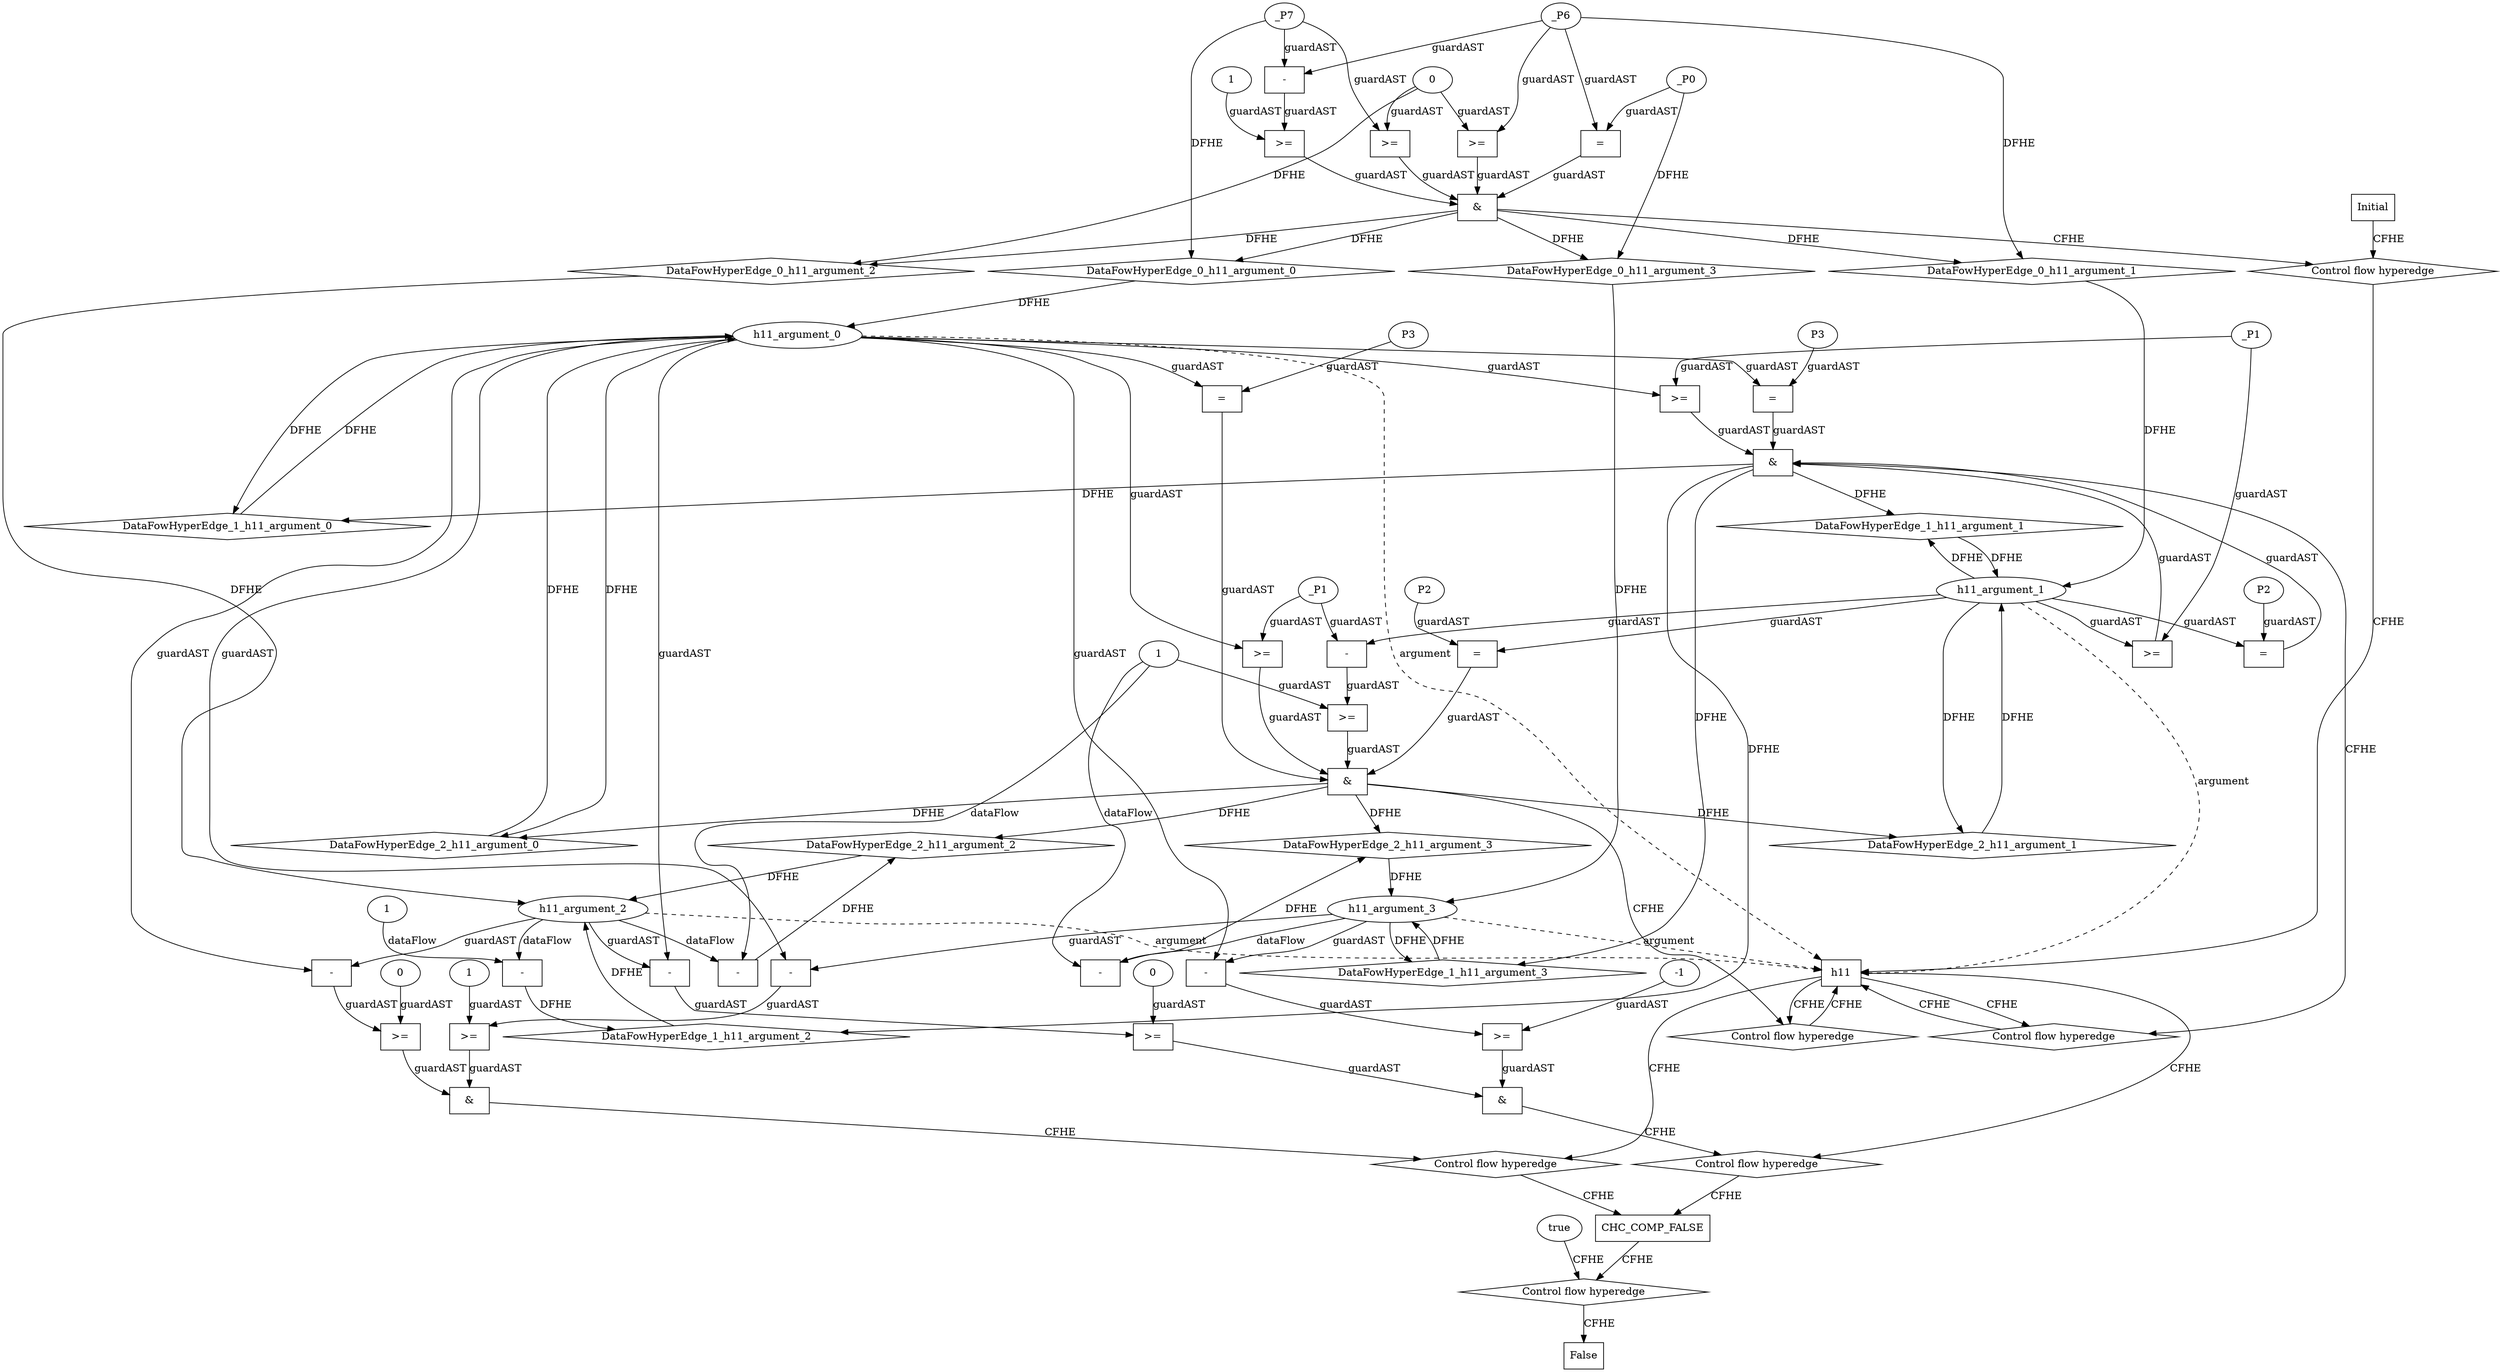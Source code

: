 // Horn Graph
digraph {
	"xxxh11___Initial_0xxxdataFlow_0_node_0" [label="_P7"  nodeName="xxxh11___Initial_0xxxdataFlow_0_node_0" class=symbolicConstant GNNNodeID=4]
	"xxxh11___Initial_0xxxdataFlow1_node_0" [label="_P6"  nodeName="xxxh11___Initial_0xxxdataFlow1_node_0" class=symbolicConstant GNNNodeID=5]
	"xxxh11___Initial_0xxxdataFlow2_node_0" [label="0"  nodeName="xxxh11___Initial_0xxxdataFlow2_node_0" class=IdealInt GNNNodeID=6]
	"xxxh11___Initial_0xxxdataFlow3_node_0" [label="_P0"  nodeName="xxxh11___Initial_0xxxdataFlow3_node_0" class=symbolicConstant GNNNodeID=7]
	"xxxh11___Initial_0xxxguard_0_node_0" [label=">="  nodeName="xxxh11___Initial_0xxxguard_0_node_0" class=Operator GNNNodeID=8 shape=rect]
	"xxxh11___Initial_0xxxguard_0_node_1" [label="-"  nodeName="xxxh11___Initial_0xxxguard_0_node_1" class=Operator GNNNodeID=9 shape=rect]
	"xxxh11___Initial_0xxxguard_0_node_4" [label="1"  nodeName="xxxh11___Initial_0xxxguard_0_node_4" class=IdealInt GNNNodeID=10]
		"xxxh11___Initial_0xxxguard_0_node_1" -> "xxxh11___Initial_0xxxguard_0_node_0" [ label="guardAST"]
		"xxxh11___Initial_0xxxguard_0_node_4" -> "xxxh11___Initial_0xxxguard_0_node_0" [ label="guardAST"]
		"xxxh11___Initial_0xxxdataFlow_0_node_0" -> "xxxh11___Initial_0xxxguard_0_node_1" [ label="guardAST"]
		"xxxh11___Initial_0xxxdataFlow1_node_0" -> "xxxh11___Initial_0xxxguard_0_node_1" [ label="guardAST"]
	"xxxh11___Initial_0xxxguard1_node_0" [label=">="  nodeName="xxxh11___Initial_0xxxguard1_node_0" class=Operator GNNNodeID=11 shape=rect]
		"xxxh11___Initial_0xxxdataFlow1_node_0" -> "xxxh11___Initial_0xxxguard1_node_0" [ label="guardAST"]
		"xxxh11___Initial_0xxxdataFlow2_node_0" -> "xxxh11___Initial_0xxxguard1_node_0" [ label="guardAST"]
	"xxxh11___Initial_0xxxguard2_node_0" [label=">="  nodeName="xxxh11___Initial_0xxxguard2_node_0" class=Operator GNNNodeID=12 shape=rect]
		"xxxh11___Initial_0xxxdataFlow_0_node_0" -> "xxxh11___Initial_0xxxguard2_node_0" [ label="guardAST"]
		"xxxh11___Initial_0xxxdataFlow2_node_0" -> "xxxh11___Initial_0xxxguard2_node_0" [ label="guardAST"]
	"xxxh11___Initial_0xxxguard3_node_0" [label="="  nodeName="xxxh11___Initial_0xxxguard3_node_0" class=Operator GNNNodeID=13 shape=rect]
		"xxxh11___Initial_0xxxdataFlow3_node_0" -> "xxxh11___Initial_0xxxguard3_node_0" [ label="guardAST"]
		"xxxh11___Initial_0xxxdataFlow1_node_0" -> "xxxh11___Initial_0xxxguard3_node_0" [ label="guardAST"]
	"xxxh11___h11_1xxxdataFlow_0_node_0" [label="-"  nodeName="xxxh11___h11_1xxxdataFlow_0_node_0" class=Operator GNNNodeID=14 shape=rect]
	"xxxh11___h11_1xxxdataFlow_0_node_2" [label="1"  nodeName="xxxh11___h11_1xxxdataFlow_0_node_2" class=IdealInt GNNNodeID=15]
		"h11_argument_2" -> "xxxh11___h11_1xxxdataFlow_0_node_0" [ label="dataFlow"]
		"xxxh11___h11_1xxxdataFlow_0_node_2" -> "xxxh11___h11_1xxxdataFlow_0_node_0" [ label="dataFlow"]
	"xxxh11___h11_1xxxguard_0_node_0" [label=">="  nodeName="xxxh11___h11_1xxxguard_0_node_0" class=Operator GNNNodeID=16 shape=rect]
	"xxxh11___h11_1xxxguard_0_node_2" [label="_P1"  nodeName="xxxh11___h11_1xxxguard_0_node_2" class=symbolicConstant GNNNodeID=17]
		"h11_argument_1" -> "xxxh11___h11_1xxxguard_0_node_0" [ label="guardAST"]
		"xxxh11___h11_1xxxguard_0_node_2" -> "xxxh11___h11_1xxxguard_0_node_0" [ label="guardAST"]
	"xxxh11___h11_1xxxguard1_node_0" [label=">="  nodeName="xxxh11___h11_1xxxguard1_node_0" class=Operator GNNNodeID=18 shape=rect]
		"h11_argument_0" -> "xxxh11___h11_1xxxguard1_node_0" [ label="guardAST"]
		"xxxh11___h11_1xxxguard_0_node_2" -> "xxxh11___h11_1xxxguard1_node_0" [ label="guardAST"]
	"xxxh11___h11_1xxxguard2_node_0" [label="="  nodeName="xxxh11___h11_1xxxguard2_node_0" class=Operator GNNNodeID=19 shape=rect]
	"xxxh11___h11_1xxxguard2_node_1" [label="P3"  nodeName="xxxh11___h11_1xxxguard2_node_1" class=symbolicConstant GNNNodeID=20]
		"xxxh11___h11_1xxxguard2_node_1" -> "xxxh11___h11_1xxxguard2_node_0" [ label="guardAST"]
		"h11_argument_0" -> "xxxh11___h11_1xxxguard2_node_0" [ label="guardAST"]
	"xxxh11___h11_1xxxguard3_node_0" [label="="  nodeName="xxxh11___h11_1xxxguard3_node_0" class=Operator GNNNodeID=21 shape=rect]
	"xxxh11___h11_1xxxguard3_node_1" [label="P2"  nodeName="xxxh11___h11_1xxxguard3_node_1" class=symbolicConstant GNNNodeID=22]
		"xxxh11___h11_1xxxguard3_node_1" -> "xxxh11___h11_1xxxguard3_node_0" [ label="guardAST"]
		"h11_argument_1" -> "xxxh11___h11_1xxxguard3_node_0" [ label="guardAST"]
	"xxxh11___h11_2xxxdataFlow_0_node_0" [label="-"  nodeName="xxxh11___h11_2xxxdataFlow_0_node_0" class=Operator GNNNodeID=23 shape=rect]
	"xxxh11___h11_2xxxdataFlow_0_node_2" [label="1"  nodeName="xxxh11___h11_2xxxdataFlow_0_node_2" class=IdealInt GNNNodeID=24]
		"h11_argument_2" -> "xxxh11___h11_2xxxdataFlow_0_node_0" [ label="dataFlow"]
		"xxxh11___h11_2xxxdataFlow_0_node_2" -> "xxxh11___h11_2xxxdataFlow_0_node_0" [ label="dataFlow"]
	"xxxh11___h11_2xxxdataFlow1_node_0" [label="-"  nodeName="xxxh11___h11_2xxxdataFlow1_node_0" class=Operator GNNNodeID=25 shape=rect]
		"h11_argument_3" -> "xxxh11___h11_2xxxdataFlow1_node_0" [ label="dataFlow"]
		"xxxh11___h11_2xxxdataFlow_0_node_2" -> "xxxh11___h11_2xxxdataFlow1_node_0" [ label="dataFlow"]
	"xxxh11___h11_2xxxguard_0_node_0" [label=">="  nodeName="xxxh11___h11_2xxxguard_0_node_0" class=Operator GNNNodeID=26 shape=rect]
	"xxxh11___h11_2xxxguard_0_node_1" [label="-"  nodeName="xxxh11___h11_2xxxguard_0_node_1" class=Operator GNNNodeID=27 shape=rect]
	"xxxh11___h11_2xxxguard_0_node_2" [label="_P1"  nodeName="xxxh11___h11_2xxxguard_0_node_2" class=symbolicConstant GNNNodeID=28]
		"xxxh11___h11_2xxxguard_0_node_1" -> "xxxh11___h11_2xxxguard_0_node_0" [ label="guardAST"]
		"xxxh11___h11_2xxxdataFlow_0_node_2" -> "xxxh11___h11_2xxxguard_0_node_0" [ label="guardAST"]
		"xxxh11___h11_2xxxguard_0_node_2" -> "xxxh11___h11_2xxxguard_0_node_1" [ label="guardAST"]
		"h11_argument_1" -> "xxxh11___h11_2xxxguard_0_node_1" [ label="guardAST"]
	"xxxh11___h11_2xxxguard1_node_0" [label=">="  nodeName="xxxh11___h11_2xxxguard1_node_0" class=Operator GNNNodeID=29 shape=rect]
		"h11_argument_0" -> "xxxh11___h11_2xxxguard1_node_0" [ label="guardAST"]
		"xxxh11___h11_2xxxguard_0_node_2" -> "xxxh11___h11_2xxxguard1_node_0" [ label="guardAST"]
	"xxxh11___h11_2xxxguard2_node_0" [label="="  nodeName="xxxh11___h11_2xxxguard2_node_0" class=Operator GNNNodeID=30 shape=rect]
	"xxxh11___h11_2xxxguard2_node_1" [label="P3"  nodeName="xxxh11___h11_2xxxguard2_node_1" class=symbolicConstant GNNNodeID=31]
		"xxxh11___h11_2xxxguard2_node_1" -> "xxxh11___h11_2xxxguard2_node_0" [ label="guardAST"]
		"h11_argument_0" -> "xxxh11___h11_2xxxguard2_node_0" [ label="guardAST"]
	"xxxh11___h11_2xxxguard3_node_0" [label="="  nodeName="xxxh11___h11_2xxxguard3_node_0" class=Operator GNNNodeID=32 shape=rect]
	"xxxh11___h11_2xxxguard3_node_1" [label="P2"  nodeName="xxxh11___h11_2xxxguard3_node_1" class=symbolicConstant GNNNodeID=33]
		"xxxh11___h11_2xxxguard3_node_1" -> "xxxh11___h11_2xxxguard3_node_0" [ label="guardAST"]
		"h11_argument_1" -> "xxxh11___h11_2xxxguard3_node_0" [ label="guardAST"]
	"xxxCHC_COMP_FALSE___h11_3xxxguard_0_node_0" [label=">="  nodeName="xxxCHC_COMP_FALSE___h11_3xxxguard_0_node_0" class=Operator GNNNodeID=34 shape=rect]
	"xxxCHC_COMP_FALSE___h11_3xxxguard_0_node_1" [label="-"  nodeName="xxxCHC_COMP_FALSE___h11_3xxxguard_0_node_1" class=Operator GNNNodeID=35 shape=rect]
	"xxxCHC_COMP_FALSE___h11_3xxxguard_0_node_4" [label="1"  nodeName="xxxCHC_COMP_FALSE___h11_3xxxguard_0_node_4" class=IdealInt GNNNodeID=36]
		"xxxCHC_COMP_FALSE___h11_3xxxguard_0_node_1" -> "xxxCHC_COMP_FALSE___h11_3xxxguard_0_node_0" [ label="guardAST"]
		"xxxCHC_COMP_FALSE___h11_3xxxguard_0_node_4" -> "xxxCHC_COMP_FALSE___h11_3xxxguard_0_node_0" [ label="guardAST"]
		"h11_argument_0" -> "xxxCHC_COMP_FALSE___h11_3xxxguard_0_node_1" [ label="guardAST"]
		"h11_argument_3" -> "xxxCHC_COMP_FALSE___h11_3xxxguard_0_node_1" [ label="guardAST"]
	"xxxCHC_COMP_FALSE___h11_3xxxguard1_node_0" [label=">="  nodeName="xxxCHC_COMP_FALSE___h11_3xxxguard1_node_0" class=Operator GNNNodeID=37 shape=rect]
	"xxxCHC_COMP_FALSE___h11_3xxxguard1_node_1" [label="0"  nodeName="xxxCHC_COMP_FALSE___h11_3xxxguard1_node_1" class=IdealInt GNNNodeID=38]
	"xxxCHC_COMP_FALSE___h11_3xxxguard1_node_2" [label="-"  nodeName="xxxCHC_COMP_FALSE___h11_3xxxguard1_node_2" class=Operator GNNNodeID=39 shape=rect]
		"xxxCHC_COMP_FALSE___h11_3xxxguard1_node_1" -> "xxxCHC_COMP_FALSE___h11_3xxxguard1_node_0" [ label="guardAST"]
		"xxxCHC_COMP_FALSE___h11_3xxxguard1_node_2" -> "xxxCHC_COMP_FALSE___h11_3xxxguard1_node_0" [ label="guardAST"]
		"h11_argument_0" -> "xxxCHC_COMP_FALSE___h11_3xxxguard1_node_2" [ label="guardAST"]
		"h11_argument_2" -> "xxxCHC_COMP_FALSE___h11_3xxxguard1_node_2" [ label="guardAST"]
	"xxxCHC_COMP_FALSE___h11_4xxxguard_0_node_0" [label=">="  nodeName="xxxCHC_COMP_FALSE___h11_4xxxguard_0_node_0" class=Operator GNNNodeID=40 shape=rect]
	"xxxCHC_COMP_FALSE___h11_4xxxguard_0_node_1" [label="-1"  nodeName="xxxCHC_COMP_FALSE___h11_4xxxguard_0_node_1" class=IdealInt GNNNodeID=41]
	"xxxCHC_COMP_FALSE___h11_4xxxguard_0_node_2" [label="-"  nodeName="xxxCHC_COMP_FALSE___h11_4xxxguard_0_node_2" class=Operator GNNNodeID=42 shape=rect]
		"xxxCHC_COMP_FALSE___h11_4xxxguard_0_node_1" -> "xxxCHC_COMP_FALSE___h11_4xxxguard_0_node_0" [ label="guardAST"]
		"xxxCHC_COMP_FALSE___h11_4xxxguard_0_node_2" -> "xxxCHC_COMP_FALSE___h11_4xxxguard_0_node_0" [ label="guardAST"]
		"h11_argument_0" -> "xxxCHC_COMP_FALSE___h11_4xxxguard_0_node_2" [ label="guardAST"]
		"h11_argument_3" -> "xxxCHC_COMP_FALSE___h11_4xxxguard_0_node_2" [ label="guardAST"]
	"xxxCHC_COMP_FALSE___h11_4xxxguard1_node_0" [label=">="  nodeName="xxxCHC_COMP_FALSE___h11_4xxxguard1_node_0" class=Operator GNNNodeID=43 shape=rect]
	"xxxCHC_COMP_FALSE___h11_4xxxguard1_node_1" [label="0"  nodeName="xxxCHC_COMP_FALSE___h11_4xxxguard1_node_1" class=IdealInt GNNNodeID=44]
	"xxxCHC_COMP_FALSE___h11_4xxxguard1_node_2" [label="-"  nodeName="xxxCHC_COMP_FALSE___h11_4xxxguard1_node_2" class=Operator GNNNodeID=45 shape=rect]
		"xxxCHC_COMP_FALSE___h11_4xxxguard1_node_1" -> "xxxCHC_COMP_FALSE___h11_4xxxguard1_node_0" [ label="guardAST"]
		"xxxCHC_COMP_FALSE___h11_4xxxguard1_node_2" -> "xxxCHC_COMP_FALSE___h11_4xxxguard1_node_0" [ label="guardAST"]
		"h11_argument_0" -> "xxxCHC_COMP_FALSE___h11_4xxxguard1_node_2" [ label="guardAST"]
		"h11_argument_2" -> "xxxCHC_COMP_FALSE___h11_4xxxguard1_node_2" [ label="guardAST"]
	"xxxFALSE___CHC_COMP_FALSE_5xxxguard_0_node_0" [label="true"  nodeName="xxxFALSE___CHC_COMP_FALSE_5xxxguard_0_node_0" class=Constant GNNNodeID=46]
	"CHC_COMP_FALSE" [label="CHC_COMP_FALSE"  nodeName="CHC_COMP_FALSE" class=CONTROL GNNNodeID=47 shape="rect"]
	"h11" [label="h11"  nodeName="h11" class=CONTROL GNNNodeID=48 shape="rect"]
	"FALSE" [label="False"  nodeName=False class=CONTROL GNNNodeID=49 shape="rect"]
	"Initial" [label="Initial"  nodeName=Initial class=CONTROL GNNNodeID=50 shape="rect"]
	"ControlFowHyperEdge_0" [label="Control flow hyperedge"  hyperEdgeNodeID=0 nodeName=ControlFowHyperEdge_0 class=controlFlowHyperEdge shape="diamond"]
		"Initial" -> ControlFowHyperEdge_0 [ label="CFHE"]
		"ControlFowHyperEdge_0" -> "h11" [ label="CFHE"]
	"ControlFowHyperEdge_1" [label="Control flow hyperedge"  hyperEdgeNodeID=1 nodeName=ControlFowHyperEdge_1 class=controlFlowHyperEdge shape="diamond"]
		"h11" -> ControlFowHyperEdge_1 [ label="CFHE"]
		"ControlFowHyperEdge_1" -> "h11" [ label="CFHE"]
	"ControlFowHyperEdge_2" [label="Control flow hyperedge"  hyperEdgeNodeID=2 nodeName=ControlFowHyperEdge_2 class=controlFlowHyperEdge shape="diamond"]
		"h11" -> ControlFowHyperEdge_2 [ label="CFHE"]
		"ControlFowHyperEdge_2" -> "h11" [ label="CFHE"]
	"ControlFowHyperEdge_3" [label="Control flow hyperedge"  hyperEdgeNodeID=3 nodeName=ControlFowHyperEdge_3 class=controlFlowHyperEdge shape="diamond"]
		"h11" -> ControlFowHyperEdge_3 [ label="CFHE"]
		"ControlFowHyperEdge_3" -> "CHC_COMP_FALSE" [ label="CFHE"]
	"ControlFowHyperEdge_4" [label="Control flow hyperedge"  hyperEdgeNodeID=4 nodeName=ControlFowHyperEdge_4 class=controlFlowHyperEdge shape="diamond"]
		"h11" -> ControlFowHyperEdge_4 [ label="CFHE"]
		"ControlFowHyperEdge_4" -> "CHC_COMP_FALSE" [ label="CFHE"]
	"ControlFowHyperEdge_5" [label="Control flow hyperedge"  hyperEdgeNodeID=5 nodeName=ControlFowHyperEdge_5 class=controlFlowHyperEdge shape="diamond"]
		"CHC_COMP_FALSE" -> ControlFowHyperEdge_5 [ label="CFHE"]
		"ControlFowHyperEdge_5" -> "FALSE" [ label="CFHE"]
	"h11_argument_0" [label="h11_argument_0"  nodeName=argument0 class=argument shape=oval GNNNodeID=51 head="h11"]
		"h11_argument_0" -> "h11" [ label="argument" style=dashed]
	"h11_argument_1" [label="h11_argument_1"  nodeName=argument1 class=argument shape=oval GNNNodeID=51 head="h11"]
		"h11_argument_1" -> "h11" [ label="argument" style=dashed]
	"h11_argument_2" [label="h11_argument_2"  nodeName=argument2 class=argument shape=oval GNNNodeID=51 head="h11"]
		"h11_argument_2" -> "h11" [ label="argument" style=dashed]
	"h11_argument_3" [label="h11_argument_3"  nodeName=argument3 class=argument shape=oval GNNNodeID=51 head="h11"]
		"h11_argument_3" -> "h11" [ label="argument" style=dashed]
	"xxxh11___Initial_0xxx_and" [label="&"  andName="xxxh11___Initial_0xxx_and" class=Operator shape=rect]
		"xxxh11___Initial_0xxxguard_0_node_0" -> "xxxh11___Initial_0xxx_and" [ label="guardAST"]
		"xxxh11___Initial_0xxxguard1_node_0" -> "xxxh11___Initial_0xxx_and" [ label="guardAST"]
		"xxxh11___Initial_0xxxguard2_node_0" -> "xxxh11___Initial_0xxx_and" [ label="guardAST"]
		"xxxh11___Initial_0xxxguard3_node_0" -> "xxxh11___Initial_0xxx_and" [ label="guardAST"]
		"xxxh11___Initial_0xxx_and" -> "ControlFowHyperEdge_0" [ label="CFHE"]
	"xxxh11___h11_1xxx_and" [label="&"  andName="xxxh11___h11_1xxx_and" class=Operator shape=rect]
		"xxxh11___h11_1xxxguard_0_node_0" -> "xxxh11___h11_1xxx_and" [ label="guardAST"]
		"xxxh11___h11_1xxxguard1_node_0" -> "xxxh11___h11_1xxx_and" [ label="guardAST"]
		"xxxh11___h11_1xxxguard2_node_0" -> "xxxh11___h11_1xxx_and" [ label="guardAST"]
		"xxxh11___h11_1xxxguard3_node_0" -> "xxxh11___h11_1xxx_and" [ label="guardAST"]
		"xxxh11___h11_1xxx_and" -> "ControlFowHyperEdge_1" [ label="CFHE"]
	"xxxh11___h11_2xxx_and" [label="&"  andName="xxxh11___h11_2xxx_and" class=Operator shape=rect]
		"xxxh11___h11_2xxxguard_0_node_0" -> "xxxh11___h11_2xxx_and" [ label="guardAST"]
		"xxxh11___h11_2xxxguard1_node_0" -> "xxxh11___h11_2xxx_and" [ label="guardAST"]
		"xxxh11___h11_2xxxguard2_node_0" -> "xxxh11___h11_2xxx_and" [ label="guardAST"]
		"xxxh11___h11_2xxxguard3_node_0" -> "xxxh11___h11_2xxx_and" [ label="guardAST"]
		"xxxh11___h11_2xxx_and" -> "ControlFowHyperEdge_2" [ label="CFHE"]
	"xxxCHC_COMP_FALSE___h11_3xxx_and" [label="&"  andName="xxxCHC_COMP_FALSE___h11_3xxx_and" class=Operator shape=rect]
		"xxxCHC_COMP_FALSE___h11_3xxxguard_0_node_0" -> "xxxCHC_COMP_FALSE___h11_3xxx_and" [ label="guardAST"]
		"xxxCHC_COMP_FALSE___h11_3xxxguard1_node_0" -> "xxxCHC_COMP_FALSE___h11_3xxx_and" [ label="guardAST"]
		"xxxCHC_COMP_FALSE___h11_3xxx_and" -> "ControlFowHyperEdge_3" [ label="CFHE"]
	"xxxCHC_COMP_FALSE___h11_4xxx_and" [label="&"  andName="xxxCHC_COMP_FALSE___h11_4xxx_and" class=Operator shape=rect]
		"xxxCHC_COMP_FALSE___h11_4xxxguard_0_node_0" -> "xxxCHC_COMP_FALSE___h11_4xxx_and" [ label="guardAST"]
		"xxxCHC_COMP_FALSE___h11_4xxxguard1_node_0" -> "xxxCHC_COMP_FALSE___h11_4xxx_and" [ label="guardAST"]
		"xxxCHC_COMP_FALSE___h11_4xxx_and" -> "ControlFowHyperEdge_4" [ label="CFHE"]
		"xxxFALSE___CHC_COMP_FALSE_5xxxguard_0_node_0" -> "ControlFowHyperEdge_5" [ label="CFHE"]
		"h11_argument_0" -> "DataFowHyperEdge_1_h11_argument_0" [ label="DFHE"]
	"DataFowHyperEdge_1_h11_argument_0" [label="DataFowHyperEdge_1_h11_argument_0"  nodeName="DataFowHyperEdge_1_h11_argument_0" class=DataFlowHyperedge shape=diamond]
		"DataFowHyperEdge_1_h11_argument_0" -> "h11_argument_0" [ label="DFHE"]
		"xxxh11___h11_1xxx_and" -> "DataFowHyperEdge_1_h11_argument_0" [ label="DFHE"]
		"h11_argument_1" -> "DataFowHyperEdge_1_h11_argument_1" [ label="DFHE"]
	"DataFowHyperEdge_1_h11_argument_1" [label="DataFowHyperEdge_1_h11_argument_1"  nodeName="DataFowHyperEdge_1_h11_argument_1" class=DataFlowHyperedge shape=diamond]
		"DataFowHyperEdge_1_h11_argument_1" -> "h11_argument_1" [ label="DFHE"]
		"xxxh11___h11_1xxx_and" -> "DataFowHyperEdge_1_h11_argument_1" [ label="DFHE"]
		"h11_argument_3" -> "DataFowHyperEdge_1_h11_argument_3" [ label="DFHE"]
	"DataFowHyperEdge_1_h11_argument_3" [label="DataFowHyperEdge_1_h11_argument_3"  nodeName="DataFowHyperEdge_1_h11_argument_3" class=DataFlowHyperedge shape=diamond]
		"DataFowHyperEdge_1_h11_argument_3" -> "h11_argument_3" [ label="DFHE"]
		"xxxh11___h11_1xxx_and" -> "DataFowHyperEdge_1_h11_argument_3" [ label="DFHE"]
		"h11_argument_0" -> "DataFowHyperEdge_2_h11_argument_0" [ label="DFHE"]
	"DataFowHyperEdge_2_h11_argument_0" [label="DataFowHyperEdge_2_h11_argument_0"  nodeName="DataFowHyperEdge_2_h11_argument_0" class=DataFlowHyperedge shape=diamond]
		"DataFowHyperEdge_2_h11_argument_0" -> "h11_argument_0" [ label="DFHE"]
		"xxxh11___h11_2xxx_and" -> "DataFowHyperEdge_2_h11_argument_0" [ label="DFHE"]
		"h11_argument_1" -> "DataFowHyperEdge_2_h11_argument_1" [ label="DFHE"]
	"DataFowHyperEdge_2_h11_argument_1" [label="DataFowHyperEdge_2_h11_argument_1"  nodeName="DataFowHyperEdge_2_h11_argument_1" class=DataFlowHyperedge shape=diamond]
		"DataFowHyperEdge_2_h11_argument_1" -> "h11_argument_1" [ label="DFHE"]
		"xxxh11___h11_2xxx_and" -> "DataFowHyperEdge_2_h11_argument_1" [ label="DFHE"]
	"DataFowHyperEdge_0_h11_argument_0" [label="DataFowHyperEdge_0_h11_argument_0"  nodeName="DataFowHyperEdge_0_h11_argument_0" class=DataFlowHyperedge shape=diamond]
		"DataFowHyperEdge_0_h11_argument_0" -> "h11_argument_0" [ label="DFHE"]
		"xxxh11___Initial_0xxx_and" -> "DataFowHyperEdge_0_h11_argument_0" [ label="DFHE"]
		"xxxh11___Initial_0xxxdataFlow_0_node_0" -> "DataFowHyperEdge_0_h11_argument_0" [ label="DFHE"]
	"DataFowHyperEdge_0_h11_argument_1" [label="DataFowHyperEdge_0_h11_argument_1"  nodeName="DataFowHyperEdge_0_h11_argument_1" class=DataFlowHyperedge shape=diamond]
		"DataFowHyperEdge_0_h11_argument_1" -> "h11_argument_1" [ label="DFHE"]
		"xxxh11___Initial_0xxx_and" -> "DataFowHyperEdge_0_h11_argument_1" [ label="DFHE"]
		"xxxh11___Initial_0xxxdataFlow1_node_0" -> "DataFowHyperEdge_0_h11_argument_1" [ label="DFHE"]
	"DataFowHyperEdge_0_h11_argument_2" [label="DataFowHyperEdge_0_h11_argument_2"  nodeName="DataFowHyperEdge_0_h11_argument_2" class=DataFlowHyperedge shape=diamond]
		"DataFowHyperEdge_0_h11_argument_2" -> "h11_argument_2" [ label="DFHE"]
		"xxxh11___Initial_0xxx_and" -> "DataFowHyperEdge_0_h11_argument_2" [ label="DFHE"]
		"xxxh11___Initial_0xxxdataFlow2_node_0" -> "DataFowHyperEdge_0_h11_argument_2" [ label="DFHE"]
	"DataFowHyperEdge_0_h11_argument_3" [label="DataFowHyperEdge_0_h11_argument_3"  nodeName="DataFowHyperEdge_0_h11_argument_3" class=DataFlowHyperedge shape=diamond]
		"DataFowHyperEdge_0_h11_argument_3" -> "h11_argument_3" [ label="DFHE"]
		"xxxh11___Initial_0xxx_and" -> "DataFowHyperEdge_0_h11_argument_3" [ label="DFHE"]
		"xxxh11___Initial_0xxxdataFlow3_node_0" -> "DataFowHyperEdge_0_h11_argument_3" [ label="DFHE"]
	"DataFowHyperEdge_1_h11_argument_2" [label="DataFowHyperEdge_1_h11_argument_2"  nodeName="DataFowHyperEdge_1_h11_argument_2" class=DataFlowHyperedge shape=diamond]
		"DataFowHyperEdge_1_h11_argument_2" -> "h11_argument_2" [ label="DFHE"]
		"xxxh11___h11_1xxx_and" -> "DataFowHyperEdge_1_h11_argument_2" [ label="DFHE"]
		"xxxh11___h11_1xxxdataFlow_0_node_0" -> "DataFowHyperEdge_1_h11_argument_2" [ label="DFHE"]
	"DataFowHyperEdge_2_h11_argument_2" [label="DataFowHyperEdge_2_h11_argument_2"  nodeName="DataFowHyperEdge_2_h11_argument_2" class=DataFlowHyperedge shape=diamond]
		"DataFowHyperEdge_2_h11_argument_2" -> "h11_argument_2" [ label="DFHE"]
		"xxxh11___h11_2xxx_and" -> "DataFowHyperEdge_2_h11_argument_2" [ label="DFHE"]
		"xxxh11___h11_2xxxdataFlow_0_node_0" -> "DataFowHyperEdge_2_h11_argument_2" [ label="DFHE"]
	"DataFowHyperEdge_2_h11_argument_3" [label="DataFowHyperEdge_2_h11_argument_3"  nodeName="DataFowHyperEdge_2_h11_argument_3" class=DataFlowHyperedge shape=diamond]
		"DataFowHyperEdge_2_h11_argument_3" -> "h11_argument_3" [ label="DFHE"]
		"xxxh11___h11_2xxx_and" -> "DataFowHyperEdge_2_h11_argument_3" [ label="DFHE"]
		"xxxh11___h11_2xxxdataFlow1_node_0" -> "DataFowHyperEdge_2_h11_argument_3" [ label="DFHE"]
}
